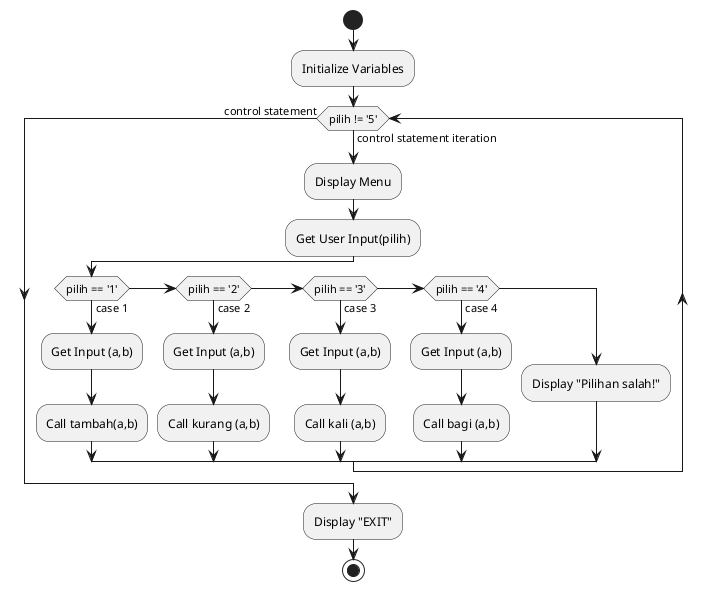 @startuml Pert5
start
:Initialize Variables;
while (pilih != '5') is (control statement iteration)
    :Display Menu;
    :Get User Input(pilih);
    if (pilih == '1') then (case 1)
        :Get Input (a,b);
        :Call tambah(a,b);
    else if (pilih == '2') then (case 2)
        :Get Input (a,b);
        :Call kurang (a,b);
    else if (pilih == '3') then (case 3)
        :Get Input (a,b);
        :Call kali (a,b);
    else if (pilih == '4') then (case 4)
        :Get Input (a,b);
        :Call bagi (a,b);
    else
        :Display "Pilihan salah!";
    endif
endwhile (control statement)
:Display "EXIT";
stop

@enduml

